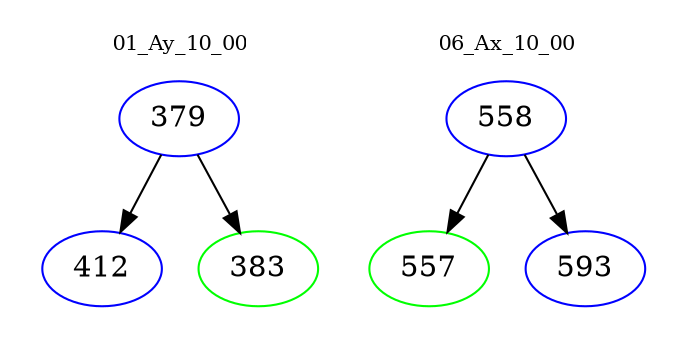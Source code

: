 digraph{
subgraph cluster_0 {
color = white
label = "01_Ay_10_00";
fontsize=10;
T0_379 [label="379", color="blue"]
T0_379 -> T0_412 [color="black"]
T0_412 [label="412", color="blue"]
T0_379 -> T0_383 [color="black"]
T0_383 [label="383", color="green"]
}
subgraph cluster_1 {
color = white
label = "06_Ax_10_00";
fontsize=10;
T1_558 [label="558", color="blue"]
T1_558 -> T1_557 [color="black"]
T1_557 [label="557", color="green"]
T1_558 -> T1_593 [color="black"]
T1_593 [label="593", color="blue"]
}
}
